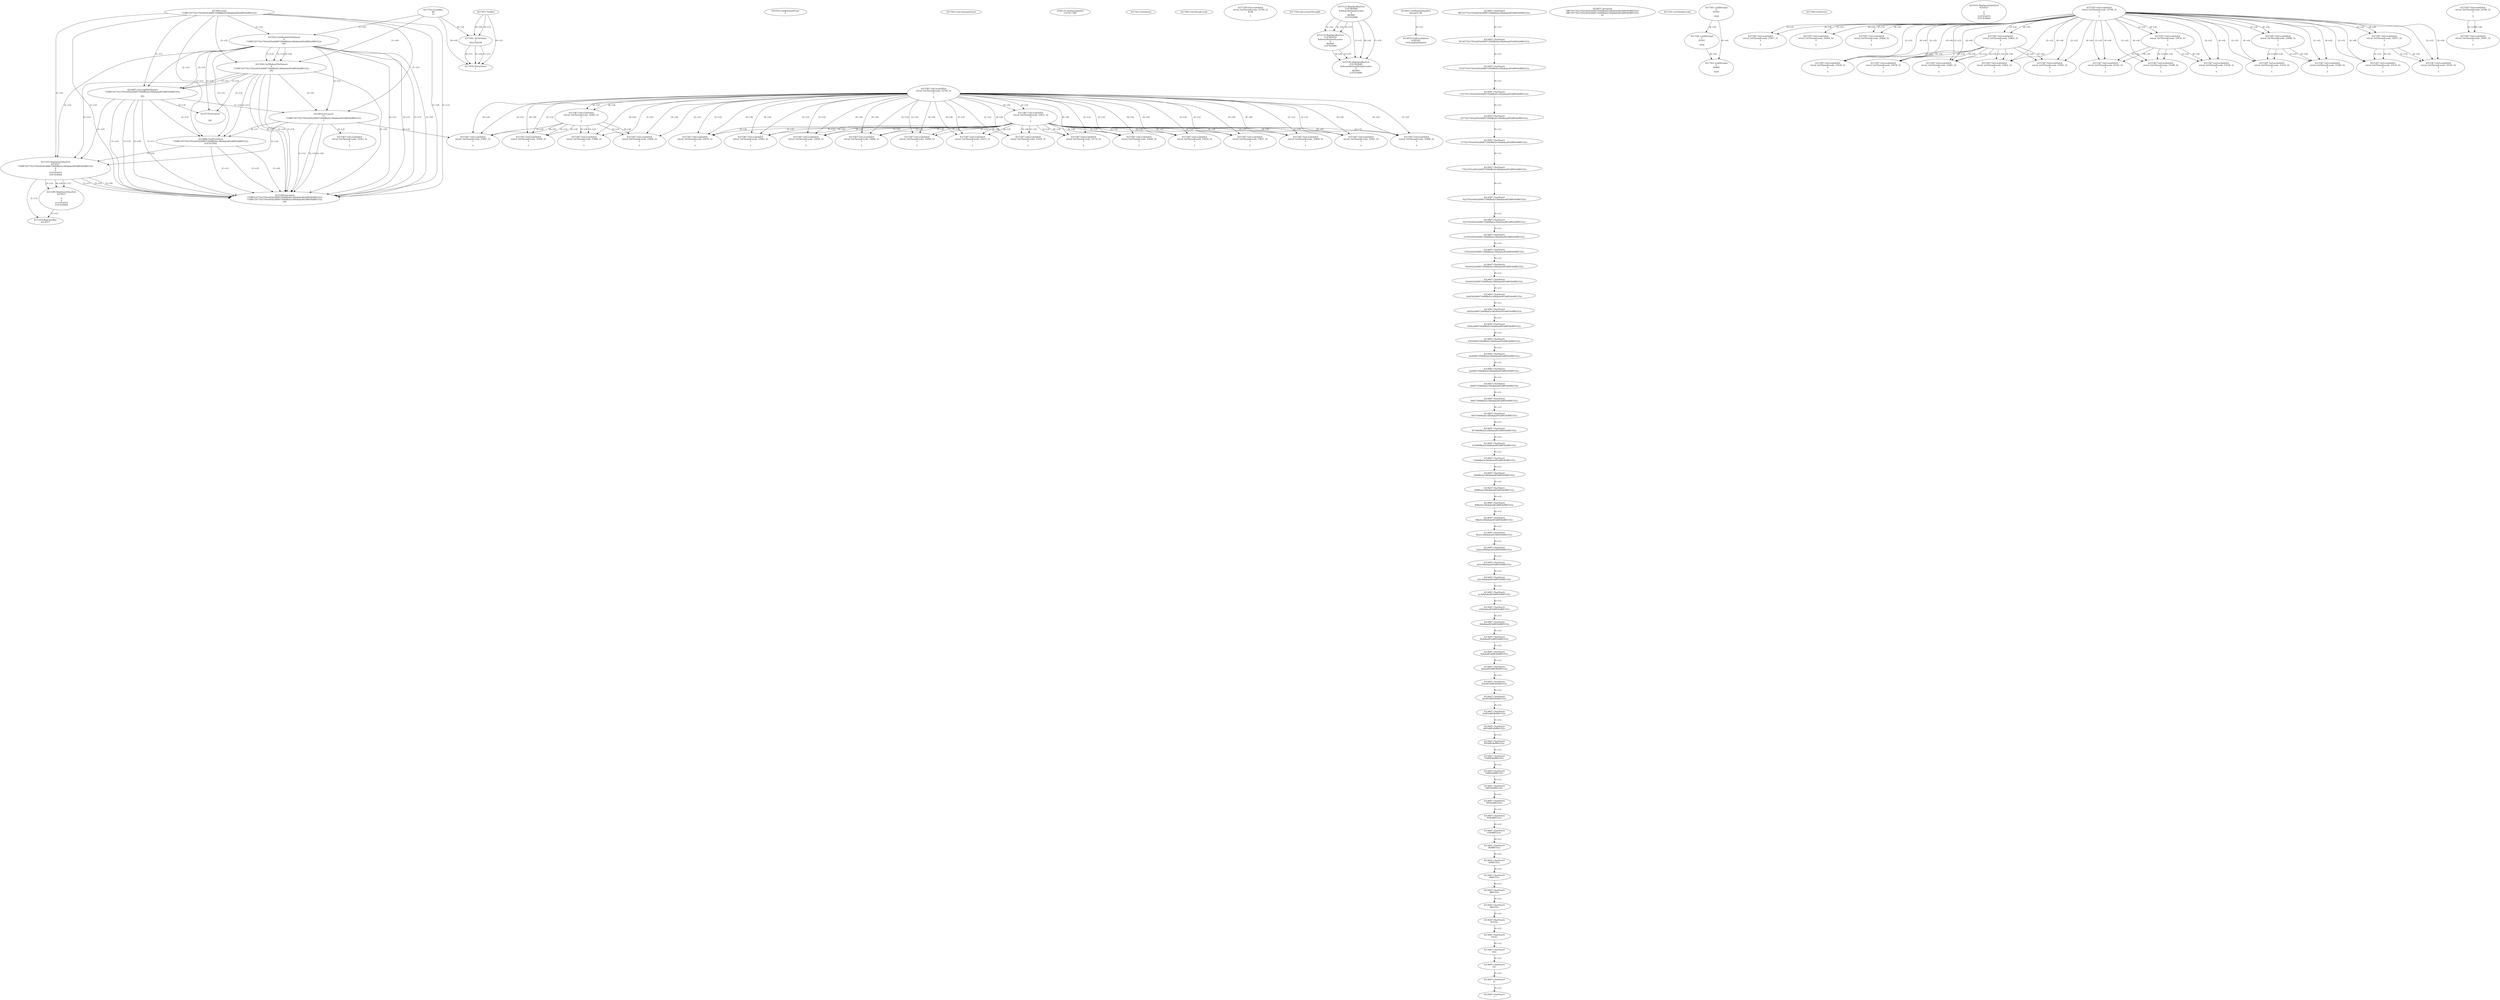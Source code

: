 // Global SCDG with merge call
digraph {
	0 [label="4275692.main
735ff072077023765e445b284f072946ffad2e36fa8aba9f1b8f93fef885352c"]
	1 [label="4217857.TlsAlloc
"]
	2 [label="4217763.LocalAlloc
64
12"]
	3 [label="4217841.TlsSetValue
1
3221258256"]
	1 -> 3 [label="(0-->1)"]
	2 -> 3 [label="(0-->2)"]
	1 -> 3 [label="(0-->0)"]
	4 [label="4217878.TlsGetValue
1"]
	1 -> 4 [label="(0-->1)"]
	3 -> 4 [label="(1-->1)"]
	3 -> 4 [label="(0-->1)"]
	2 -> 4 [label="(0-->0)"]
	3 -> 4 [label="(2-->0)"]
	5 [label="4207453.GetKeyboardType
0"]
	6 [label="4217603.GetCommandLineA
"]
	7 [label="4199114.GetStartupInfoA
2147417380"]
	8 [label="4217623.GetVersion
"]
	9 [label="4217685.GetThreadLocale
"]
	10 [label="4217338.GetLocaleInfoA
retval_GetThreadLocale_32769_32
4100

7"]
	11 [label="4217700.GetCurrentThreadId
"]
	12 [label="4214522.GetModuleFileNameA
0
735ff072077023765e445b284f072946ffad2e36fa8aba9f1b8f93fef885352c
261"]
	0 -> 12 [label="(1-->2)"]
	2 -> 12 [label="(1-->0)"]
	13 [label="4215092.GetModuleFileNameA
0
735ff072077023765e445b284f072946ffad2e36fa8aba9f1b8f93fef885352c
261"]
	0 -> 13 [label="(1-->2)"]
	12 -> 13 [label="(2-->2)"]
	12 -> 13 [label="(3-->3)"]
	2 -> 13 [label="(1-->0)"]
	12 -> 13 [label="(0-->0)"]
	14 [label="4215122.RegOpenKeyExA
2147483649
Software\Borland\Locales
0
983065
2147416080"]
	15 [label="4215152.RegOpenKeyExA
2147483650
Software\Borland\Locales
0
983065
2147416080"]
	14 -> 15 [label="(2-->2)"]
	14 -> 15 [label="(4-->4)"]
	14 -> 15 [label="(5-->5)"]
	16 [label="4214653.GetModuleHandleA
kernel32.dll"]
	17 [label="4214670.GetProcAddress
6295592
GetLongPathNameA"]
	16 -> 17 [label="(0-->1)"]
	18 [label="4214697.GetLongPathNameA
735ff072077023765e445b284f072946ffad2e36fa8aba9f1b8f93fef885352c

261"]
	0 -> 18 [label="(1-->1)"]
	12 -> 18 [label="(2-->1)"]
	13 -> 18 [label="(2-->1)"]
	12 -> 18 [label="(3-->3)"]
	13 -> 18 [label="(3-->3)"]
	19 [label="4214818.lstrcpynA
73
735ff072077023765e445b284f072946ffad2e36fa8aba9f1b8f93fef885352c
3"]
	0 -> 19 [label="(1-->2)"]
	12 -> 19 [label="(2-->2)"]
	13 -> 19 [label="(2-->2)"]
	18 -> 19 [label="(1-->2)"]
	20 [label="4214607.CharNextA
ff072077023765e445b284f072946ffad2e36fa8aba9f1b8f93fef885352c"]
	21 [label="4214607.CharNextA
f072077023765e445b284f072946ffad2e36fa8aba9f1b8f93fef885352c"]
	20 -> 21 [label="(0-->1)"]
	22 [label="4214607.CharNextA
072077023765e445b284f072946ffad2e36fa8aba9f1b8f93fef885352c"]
	21 -> 22 [label="(0-->1)"]
	23 [label="4214607.CharNextA
72077023765e445b284f072946ffad2e36fa8aba9f1b8f93fef885352c"]
	22 -> 23 [label="(0-->1)"]
	24 [label="4214607.CharNextA
2077023765e445b284f072946ffad2e36fa8aba9f1b8f93fef885352c"]
	23 -> 24 [label="(0-->1)"]
	25 [label="4214607.CharNextA
077023765e445b284f072946ffad2e36fa8aba9f1b8f93fef885352c"]
	24 -> 25 [label="(0-->1)"]
	26 [label="4214607.CharNextA
77023765e445b284f072946ffad2e36fa8aba9f1b8f93fef885352c"]
	25 -> 26 [label="(0-->1)"]
	27 [label="4214607.CharNextA
7023765e445b284f072946ffad2e36fa8aba9f1b8f93fef885352c"]
	26 -> 27 [label="(0-->1)"]
	28 [label="4214607.CharNextA
023765e445b284f072946ffad2e36fa8aba9f1b8f93fef885352c"]
	27 -> 28 [label="(0-->1)"]
	29 [label="4214607.CharNextA
23765e445b284f072946ffad2e36fa8aba9f1b8f93fef885352c"]
	28 -> 29 [label="(0-->1)"]
	30 [label="4214607.CharNextA
3765e445b284f072946ffad2e36fa8aba9f1b8f93fef885352c"]
	29 -> 30 [label="(0-->1)"]
	31 [label="4214607.CharNextA
765e445b284f072946ffad2e36fa8aba9f1b8f93fef885352c"]
	30 -> 31 [label="(0-->1)"]
	32 [label="4214607.CharNextA
65e445b284f072946ffad2e36fa8aba9f1b8f93fef885352c"]
	31 -> 32 [label="(0-->1)"]
	33 [label="4214607.CharNextA
5e445b284f072946ffad2e36fa8aba9f1b8f93fef885352c"]
	32 -> 33 [label="(0-->1)"]
	34 [label="4214607.CharNextA
e445b284f072946ffad2e36fa8aba9f1b8f93fef885352c"]
	33 -> 34 [label="(0-->1)"]
	35 [label="4214607.CharNextA
445b284f072946ffad2e36fa8aba9f1b8f93fef885352c"]
	34 -> 35 [label="(0-->1)"]
	36 [label="4214607.CharNextA
45b284f072946ffad2e36fa8aba9f1b8f93fef885352c"]
	35 -> 36 [label="(0-->1)"]
	37 [label="4214607.CharNextA
5b284f072946ffad2e36fa8aba9f1b8f93fef885352c"]
	36 -> 37 [label="(0-->1)"]
	38 [label="4214607.CharNextA
b284f072946ffad2e36fa8aba9f1b8f93fef885352c"]
	37 -> 38 [label="(0-->1)"]
	39 [label="4214607.CharNextA
284f072946ffad2e36fa8aba9f1b8f93fef885352c"]
	38 -> 39 [label="(0-->1)"]
	40 [label="4214607.CharNextA
84f072946ffad2e36fa8aba9f1b8f93fef885352c"]
	39 -> 40 [label="(0-->1)"]
	41 [label="4214607.CharNextA
4f072946ffad2e36fa8aba9f1b8f93fef885352c"]
	40 -> 41 [label="(0-->1)"]
	42 [label="4214607.CharNextA
f072946ffad2e36fa8aba9f1b8f93fef885352c"]
	41 -> 42 [label="(0-->1)"]
	43 [label="4214607.CharNextA
072946ffad2e36fa8aba9f1b8f93fef885352c"]
	42 -> 43 [label="(0-->1)"]
	44 [label="4214607.CharNextA
72946ffad2e36fa8aba9f1b8f93fef885352c"]
	43 -> 44 [label="(0-->1)"]
	45 [label="4214607.CharNextA
2946ffad2e36fa8aba9f1b8f93fef885352c"]
	44 -> 45 [label="(0-->1)"]
	46 [label="4214607.CharNextA
946ffad2e36fa8aba9f1b8f93fef885352c"]
	45 -> 46 [label="(0-->1)"]
	47 [label="4214607.CharNextA
46ffad2e36fa8aba9f1b8f93fef885352c"]
	46 -> 47 [label="(0-->1)"]
	48 [label="4214607.CharNextA
6ffad2e36fa8aba9f1b8f93fef885352c"]
	47 -> 48 [label="(0-->1)"]
	49 [label="4214607.CharNextA
ffad2e36fa8aba9f1b8f93fef885352c"]
	48 -> 49 [label="(0-->1)"]
	50 [label="4214607.CharNextA
fad2e36fa8aba9f1b8f93fef885352c"]
	49 -> 50 [label="(0-->1)"]
	51 [label="4214607.CharNextA
ad2e36fa8aba9f1b8f93fef885352c"]
	50 -> 51 [label="(0-->1)"]
	52 [label="4214607.CharNextA
d2e36fa8aba9f1b8f93fef885352c"]
	51 -> 52 [label="(0-->1)"]
	53 [label="4214607.CharNextA
2e36fa8aba9f1b8f93fef885352c"]
	52 -> 53 [label="(0-->1)"]
	54 [label="4214607.CharNextA
e36fa8aba9f1b8f93fef885352c"]
	53 -> 54 [label="(0-->1)"]
	55 [label="4214607.CharNextA
36fa8aba9f1b8f93fef885352c"]
	54 -> 55 [label="(0-->1)"]
	56 [label="4214607.CharNextA
6fa8aba9f1b8f93fef885352c"]
	55 -> 56 [label="(0-->1)"]
	57 [label="4214607.CharNextA
fa8aba9f1b8f93fef885352c"]
	56 -> 57 [label="(0-->1)"]
	58 [label="4214607.CharNextA
a8aba9f1b8f93fef885352c"]
	57 -> 58 [label="(0-->1)"]
	59 [label="4214607.CharNextA
8aba9f1b8f93fef885352c"]
	58 -> 59 [label="(0-->1)"]
	60 [label="4214607.CharNextA
aba9f1b8f93fef885352c"]
	59 -> 60 [label="(0-->1)"]
	61 [label="4214607.CharNextA
ba9f1b8f93fef885352c"]
	60 -> 61 [label="(0-->1)"]
	62 [label="4214607.CharNextA
a9f1b8f93fef885352c"]
	61 -> 62 [label="(0-->1)"]
	63 [label="4214607.CharNextA
9f1b8f93fef885352c"]
	62 -> 63 [label="(0-->1)"]
	64 [label="4214607.CharNextA
f1b8f93fef885352c"]
	63 -> 64 [label="(0-->1)"]
	65 [label="4214607.CharNextA
1b8f93fef885352c"]
	64 -> 65 [label="(0-->1)"]
	66 [label="4214607.CharNextA
b8f93fef885352c"]
	65 -> 66 [label="(0-->1)"]
	67 [label="4214607.CharNextA
8f93fef885352c"]
	66 -> 67 [label="(0-->1)"]
	68 [label="4214607.CharNextA
f93fef885352c"]
	67 -> 68 [label="(0-->1)"]
	69 [label="4214607.CharNextA
93fef885352c"]
	68 -> 69 [label="(0-->1)"]
	70 [label="4214607.CharNextA
3fef885352c"]
	69 -> 70 [label="(0-->1)"]
	71 [label="4214607.CharNextA
fef885352c"]
	70 -> 71 [label="(0-->1)"]
	72 [label="4214607.CharNextA
ef885352c"]
	71 -> 72 [label="(0-->1)"]
	73 [label="4214607.CharNextA
f885352c"]
	72 -> 73 [label="(0-->1)"]
	74 [label="4214607.CharNextA
885352c"]
	73 -> 74 [label="(0-->1)"]
	75 [label="4214607.CharNextA
85352c"]
	74 -> 75 [label="(0-->1)"]
	76 [label="4214607.CharNextA
5352c"]
	75 -> 76 [label="(0-->1)"]
	77 [label="4214607.CharNextA
352c"]
	76 -> 77 [label="(0-->1)"]
	78 [label="4214607.CharNextA
52c"]
	77 -> 78 [label="(0-->1)"]
	79 [label="4214607.CharNextA
2c"]
	78 -> 79 [label="(0-->1)"]
	80 [label="4214607.CharNextA
c"]
	79 -> 80 [label="(0-->1)"]
	81 [label="4214871.lstrcpynA
5ff072077023765e445b284f072946ffad2e36fa8aba9f1b8f93fef885352c
5ff072077023765e445b284f072946ffad2e36fa8aba9f1b8f93fef885352c
63"]
	82 [label="4214890.FindFirstFileA
735ff072077023765e445b284f072946ffad2e36fa8aba9f1b8f93fef885352c
2147415442"]
	0 -> 82 [label="(1-->1)"]
	12 -> 82 [label="(2-->1)"]
	13 -> 82 [label="(2-->1)"]
	18 -> 82 [label="(1-->1)"]
	19 -> 82 [label="(2-->1)"]
	83 [label="4215255.RegQueryValueExA
4214527
735ff072077023765e445b284f072946ffad2e36fa8aba9f1b8f93fef885352c
0
0
2147416070
2147416064"]
	0 -> 83 [label="(1-->2)"]
	12 -> 83 [label="(2-->2)"]
	13 -> 83 [label="(2-->2)"]
	18 -> 83 [label="(1-->2)"]
	19 -> 83 [label="(2-->2)"]
	82 -> 83 [label="(1-->2)"]
	84 [label="4215285.RegQueryValueExA
4214527

0
0
2147416070
2147416064"]
	83 -> 84 [label="(1-->1)"]
	83 -> 84 [label="(5-->5)"]
	83 -> 84 [label="(6-->6)"]
	85 [label="4215319.RegCloseKey
4214527"]
	83 -> 85 [label="(1-->1)"]
	84 -> 85 [label="(1-->1)"]
	86 [label="4215348.lstrcpynA
735ff072077023765e445b284f072946ffad2e36fa8aba9f1b8f93fef885352c
735ff072077023765e445b284f072946ffad2e36fa8aba9f1b8f93fef885352c
261"]
	0 -> 86 [label="(1-->1)"]
	12 -> 86 [label="(2-->1)"]
	13 -> 86 [label="(2-->1)"]
	18 -> 86 [label="(1-->1)"]
	19 -> 86 [label="(2-->1)"]
	82 -> 86 [label="(1-->1)"]
	83 -> 86 [label="(2-->1)"]
	0 -> 86 [label="(1-->2)"]
	12 -> 86 [label="(2-->2)"]
	13 -> 86 [label="(2-->2)"]
	18 -> 86 [label="(1-->2)"]
	19 -> 86 [label="(2-->2)"]
	82 -> 86 [label="(1-->2)"]
	83 -> 86 [label="(2-->2)"]
	12 -> 86 [label="(3-->3)"]
	13 -> 86 [label="(3-->3)"]
	18 -> 86 [label="(3-->3)"]
	0 -> 86 [label="(1-->0)"]
	12 -> 86 [label="(2-->0)"]
	13 -> 86 [label="(2-->0)"]
	18 -> 86 [label="(1-->0)"]
	19 -> 86 [label="(2-->0)"]
	82 -> 86 [label="(1-->0)"]
	83 -> 86 [label="(2-->0)"]
	87 [label="4215361.GetThreadLocale
"]
	88 [label="4215367.GetLocaleInfoA
retval_GetThreadLocale_33543_32
3

5"]
	19 -> 88 [label="(3-->2)"]
	89 [label="4217261.LoadStringA
0
65502

1024"]
	90 [label="4217640.GetVersion
"]
	91 [label="4215182.RegOpenKeyExA
2147483649
Software\Borland\Delphi\Locales
0
983065
2147416080"]
	14 -> 91 [label="(1-->1)"]
	14 -> 91 [label="(4-->4)"]
	15 -> 91 [label="(4-->4)"]
	14 -> 91 [label="(5-->5)"]
	15 -> 91 [label="(5-->5)"]
	92 [label="4214718.lstrcpynA


261"]
	12 -> 92 [label="(3-->3)"]
	13 -> 92 [label="(3-->3)"]
	18 -> 92 [label="(3-->3)"]
	93 [label="4215255.RegQueryValueExA
4214527

0
0
2147416070
2147416064"]
	94 [label="4215367.GetLocaleInfoA
retval_GetThreadLocale_32796_32
3

5"]
	95 [label="4215367.GetLocaleInfoA
retval_GetThreadLocale_32917_32
3

5"]
	94 -> 95 [label="(2-->2)"]
	94 -> 95 [label="(4-->4)"]
	96 [label="4217261.LoadStringA
0
65501

1024"]
	89 -> 96 [label="(4-->4)"]
	97 [label="4215367.GetLocaleInfoA
retval_GetThreadLocale_32789_32
3

5"]
	98 [label="4215367.GetLocaleInfoA
retval_GetThreadLocale_32794_32
3

5"]
	99 [label="4215367.GetLocaleInfoA
retval_GetThreadLocale_32885_32
3

5"]
	98 -> 99 [label="(2-->2)"]
	98 -> 99 [label="(4-->4)"]
	100 [label="4215367.GetLocaleInfoA
retval_GetThreadLocale_33508_32
3

5"]
	98 -> 100 [label="(2-->2)"]
	99 -> 100 [label="(2-->2)"]
	98 -> 100 [label="(4-->4)"]
	99 -> 100 [label="(4-->4)"]
	101 [label="4217261.LoadStringA
0
65499

1024"]
	89 -> 101 [label="(4-->4)"]
	96 -> 101 [label="(4-->4)"]
	102 [label="4215367.GetLocaleInfoA
retval_GetThreadLocale_33004_32
3

5"]
	94 -> 102 [label="(2-->2)"]
	94 -> 102 [label="(4-->4)"]
	103 [label="4215367.GetLocaleInfoA
retval_GetThreadLocale_32821_32
3

5"]
	98 -> 103 [label="(2-->2)"]
	98 -> 103 [label="(4-->4)"]
	104 [label="4215367.GetLocaleInfoA
retval_GetThreadLocale_32969_32
3

5"]
	98 -> 104 [label="(2-->2)"]
	103 -> 104 [label="(2-->2)"]
	98 -> 104 [label="(4-->4)"]
	103 -> 104 [label="(4-->4)"]
	105 [label="4215367.GetLocaleInfoA
retval_GetThreadLocale_32941_32
3

5"]
	98 -> 105 [label="(2-->2)"]
	103 -> 105 [label="(2-->2)"]
	98 -> 105 [label="(4-->4)"]
	103 -> 105 [label="(4-->4)"]
	106 [label="4215367.GetLocaleInfoA
retval_GetThreadLocale_32988_32
3

5"]
	98 -> 106 [label="(2-->2)"]
	103 -> 106 [label="(2-->2)"]
	98 -> 106 [label="(4-->4)"]
	103 -> 106 [label="(4-->4)"]
	107 [label="4215367.GetLocaleInfoA
retval_GetThreadLocale_32879_32
3

5"]
	98 -> 107 [label="(2-->2)"]
	103 -> 107 [label="(2-->2)"]
	98 -> 107 [label="(4-->4)"]
	103 -> 107 [label="(4-->4)"]
	108 [label="4215367.GetLocaleInfoA
retval_GetThreadLocale_33082_32
3

5"]
	98 -> 108 [label="(2-->2)"]
	103 -> 108 [label="(2-->2)"]
	98 -> 108 [label="(4-->4)"]
	103 -> 108 [label="(4-->4)"]
	109 [label="4215367.GetLocaleInfoA
retval_GetThreadLocale_33009_32
3

5"]
	98 -> 109 [label="(2-->2)"]
	103 -> 109 [label="(2-->2)"]
	98 -> 109 [label="(4-->4)"]
	103 -> 109 [label="(4-->4)"]
	110 [label="4215367.GetLocaleInfoA
retval_GetThreadLocale_32908_32
3

5"]
	94 -> 110 [label="(2-->2)"]
	94 -> 110 [label="(4-->4)"]
	111 [label="4215367.GetLocaleInfoA
retval_GetThreadLocale_33066_32
3

5"]
	98 -> 111 [label="(2-->2)"]
	103 -> 111 [label="(2-->2)"]
	98 -> 111 [label="(4-->4)"]
	103 -> 111 [label="(4-->4)"]
	112 [label="4215367.GetLocaleInfoA
retval_GetThreadLocale_33094_32
3

5"]
	98 -> 112 [label="(2-->2)"]
	103 -> 112 [label="(2-->2)"]
	98 -> 112 [label="(4-->4)"]
	103 -> 112 [label="(4-->4)"]
	113 [label="4215367.GetLocaleInfoA
retval_GetThreadLocale_32824_32
3

5"]
	94 -> 113 [label="(2-->2)"]
	94 -> 113 [label="(4-->4)"]
	114 [label="4215367.GetLocaleInfoA
retval_GetThreadLocale_33078_32
3

5"]
	94 -> 114 [label="(2-->2)"]
	113 -> 114 [label="(2-->2)"]
	94 -> 114 [label="(4-->4)"]
	113 -> 114 [label="(4-->4)"]
	115 [label="4215367.GetLocaleInfoA
retval_GetThreadLocale_32834_32
3

5"]
	94 -> 115 [label="(2-->2)"]
	94 -> 115 [label="(4-->4)"]
	116 [label="4215367.GetLocaleInfoA
retval_GetThreadLocale_33192_32
3

5"]
	94 -> 116 [label="(2-->2)"]
	115 -> 116 [label="(2-->2)"]
	94 -> 116 [label="(4-->4)"]
	115 -> 116 [label="(4-->4)"]
	117 [label="4215367.GetLocaleInfoA
retval_GetThreadLocale_32896_32
3

5"]
	94 -> 117 [label="(2-->2)"]
	94 -> 117 [label="(4-->4)"]
	118 [label="4215367.GetLocaleInfoA
retval_GetThreadLocale_33038_32
3

5"]
	94 -> 118 [label="(2-->2)"]
	113 -> 118 [label="(2-->2)"]
	94 -> 118 [label="(4-->4)"]
	113 -> 118 [label="(4-->4)"]
	119 [label="4215367.GetLocaleInfoA
retval_GetThreadLocale_33215_32
3

5"]
	98 -> 119 [label="(2-->2)"]
	103 -> 119 [label="(2-->2)"]
	98 -> 119 [label="(4-->4)"]
	103 -> 119 [label="(4-->4)"]
	120 [label="4215367.GetLocaleInfoA
retval_GetThreadLocale_33163_32
3

5"]
	94 -> 120 [label="(2-->2)"]
	117 -> 120 [label="(2-->2)"]
	94 -> 120 [label="(4-->4)"]
	117 -> 120 [label="(4-->4)"]
	121 [label="4215367.GetLocaleInfoA
retval_GetThreadLocale_33258_32
3

5"]
	98 -> 121 [label="(2-->2)"]
	103 -> 121 [label="(2-->2)"]
	98 -> 121 [label="(4-->4)"]
	103 -> 121 [label="(4-->4)"]
	122 [label="4215367.GetLocaleInfoA
retval_GetThreadLocale_33170_32
3

5"]
	98 -> 122 [label="(2-->2)"]
	103 -> 122 [label="(2-->2)"]
	98 -> 122 [label="(4-->4)"]
	103 -> 122 [label="(4-->4)"]
	123 [label="4215367.GetLocaleInfoA
retval_GetThreadLocale_33044_32
3

5"]
	98 -> 123 [label="(2-->2)"]
	103 -> 123 [label="(2-->2)"]
	98 -> 123 [label="(4-->4)"]
	103 -> 123 [label="(4-->4)"]
	124 [label="4215367.GetLocaleInfoA
retval_GetThreadLocale_33298_32
3

5"]
	94 -> 124 [label="(2-->2)"]
	115 -> 124 [label="(2-->2)"]
	94 -> 124 [label="(4-->4)"]
	115 -> 124 [label="(4-->4)"]
	125 [label="4215367.GetLocaleInfoA
retval_GetThreadLocale_33062_32
3

5"]
	94 -> 125 [label="(2-->2)"]
	113 -> 125 [label="(2-->2)"]
	94 -> 125 [label="(4-->4)"]
	113 -> 125 [label="(4-->4)"]
	126 [label="4215367.GetLocaleInfoA
retval_GetThreadLocale_33024_32
3

5"]
	98 -> 126 [label="(2-->2)"]
	103 -> 126 [label="(2-->2)"]
	98 -> 126 [label="(4-->4)"]
	103 -> 126 [label="(4-->4)"]
	127 [label="4215367.GetLocaleInfoA
retval_GetThreadLocale_33369_32
3

5"]
	94 -> 127 [label="(2-->2)"]
	117 -> 127 [label="(2-->2)"]
	94 -> 127 [label="(4-->4)"]
	117 -> 127 [label="(4-->4)"]
	128 [label="4215367.GetLocaleInfoA
retval_GetThreadLocale_33091_32
3

5"]
	97 -> 128 [label="(2-->2)"]
	97 -> 128 [label="(4-->4)"]
	129 [label="4215367.GetLocaleInfoA
retval_GetThreadLocale_33486_32
3

5"]
	98 -> 129 [label="(2-->2)"]
	99 -> 129 [label="(2-->2)"]
	98 -> 129 [label="(4-->4)"]
	99 -> 129 [label="(4-->4)"]
	130 [label="4215367.GetLocaleInfoA
retval_GetThreadLocale_33481_32
3

5"]
	94 -> 130 [label="(2-->2)"]
	113 -> 130 [label="(2-->2)"]
	94 -> 130 [label="(4-->4)"]
	113 -> 130 [label="(4-->4)"]
	131 [label="4215367.GetLocaleInfoA
retval_GetThreadLocale_32837_32
3

5"]
	94 -> 131 [label="(2-->2)"]
	94 -> 131 [label="(4-->4)"]
	132 [label="4215367.GetLocaleInfoA
retval_GetThreadLocale_33510_32
3

5"]
	94 -> 132 [label="(2-->2)"]
	131 -> 132 [label="(2-->2)"]
	94 -> 132 [label="(4-->4)"]
	131 -> 132 [label="(4-->4)"]
	133 [label="4215367.GetLocaleInfoA
retval_GetThreadLocale_33497_32
3

5"]
	19 -> 133 [label="(3-->2)"]
	98 -> 133 [label="(2-->2)"]
	99 -> 133 [label="(2-->2)"]
	98 -> 133 [label="(4-->4)"]
	99 -> 133 [label="(4-->4)"]
	134 [label="4215367.GetLocaleInfoA
retval_GetThreadLocale_33528_32
3

5"]
	94 -> 134 [label="(2-->2)"]
	115 -> 134 [label="(2-->2)"]
	94 -> 134 [label="(4-->4)"]
	115 -> 134 [label="(4-->4)"]
	135 [label="4215367.GetLocaleInfoA
retval_GetThreadLocale_33535_32
3

5"]
	94 -> 135 [label="(2-->2)"]
	131 -> 135 [label="(2-->2)"]
	94 -> 135 [label="(4-->4)"]
	131 -> 135 [label="(4-->4)"]
	136 [label="4215367.GetLocaleInfoA
retval_GetThreadLocale_33606_32
3

5"]
	98 -> 136 [label="(2-->2)"]
	99 -> 136 [label="(2-->2)"]
	98 -> 136 [label="(4-->4)"]
	99 -> 136 [label="(4-->4)"]
	137 [label="4215367.GetLocaleInfoA
retval_GetThreadLocale_33583_32
3

5"]
	94 -> 137 [label="(2-->2)"]
	113 -> 137 [label="(2-->2)"]
	94 -> 137 [label="(4-->4)"]
	113 -> 137 [label="(4-->4)"]
	138 [label="4215367.GetLocaleInfoA
retval_GetThreadLocale_33627_32
3

5"]
	98 -> 138 [label="(2-->2)"]
	103 -> 138 [label="(2-->2)"]
	98 -> 138 [label="(4-->4)"]
	103 -> 138 [label="(4-->4)"]
}
